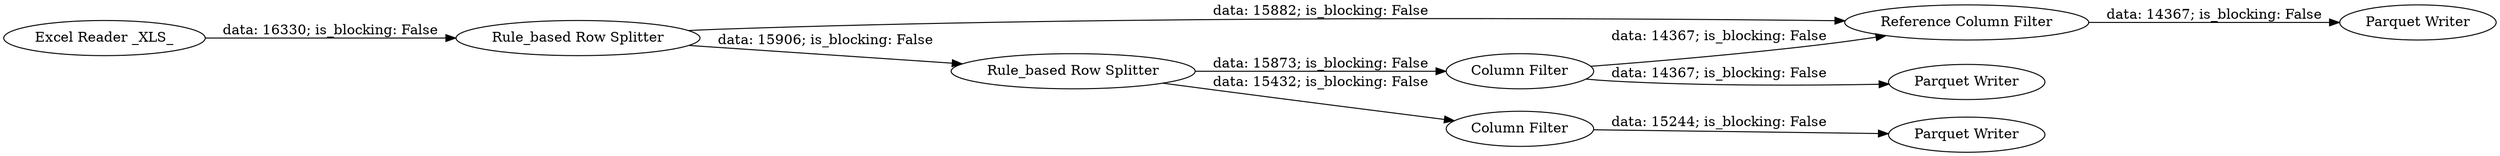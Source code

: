 digraph {
	"-4292963534163723424_54" [label="Column Filter"]
	"-4292963534163723424_47" [label="Excel Reader _XLS_"]
	"-4292963534163723424_50" [label="Reference Column Filter"]
	"-4292963534163723424_48" [label="Column Filter"]
	"-4292963534163723424_52" [label="Rule_based Row Splitter"]
	"-4292963534163723424_51" [label="Parquet Writer"]
	"-4292963534163723424_53" [label="Parquet Writer"]
	"-4292963534163723424_49" [label="Rule_based Row Splitter"]
	"-4292963534163723424_45" [label="Parquet Writer"]
	"-4292963534163723424_49" -> "-4292963534163723424_50" [label="data: 15882; is_blocking: False"]
	"-4292963534163723424_48" -> "-4292963534163723424_45" [label="data: 14367; is_blocking: False"]
	"-4292963534163723424_50" -> "-4292963534163723424_51" [label="data: 14367; is_blocking: False"]
	"-4292963534163723424_49" -> "-4292963534163723424_52" [label="data: 15906; is_blocking: False"]
	"-4292963534163723424_52" -> "-4292963534163723424_48" [label="data: 15873; is_blocking: False"]
	"-4292963534163723424_47" -> "-4292963534163723424_49" [label="data: 16330; is_blocking: False"]
	"-4292963534163723424_48" -> "-4292963534163723424_50" [label="data: 14367; is_blocking: False"]
	"-4292963534163723424_54" -> "-4292963534163723424_53" [label="data: 15244; is_blocking: False"]
	"-4292963534163723424_52" -> "-4292963534163723424_54" [label="data: 15432; is_blocking: False"]
	rankdir=LR
}
